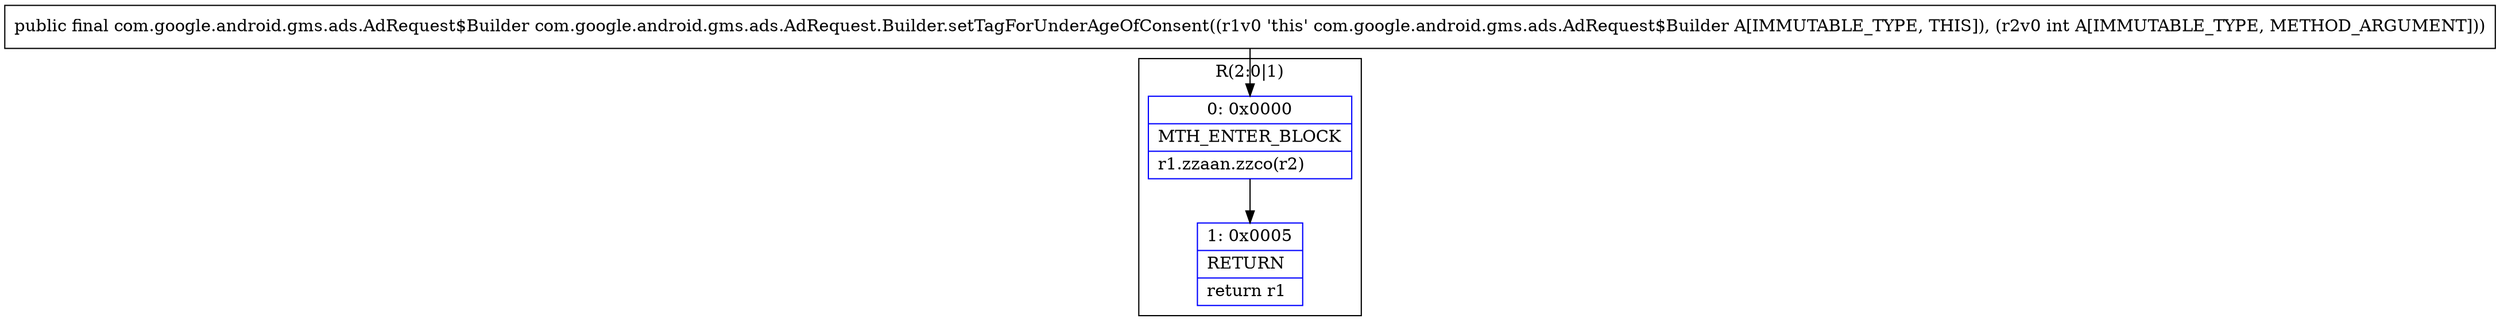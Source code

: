 digraph "CFG forcom.google.android.gms.ads.AdRequest.Builder.setTagForUnderAgeOfConsent(I)Lcom\/google\/android\/gms\/ads\/AdRequest$Builder;" {
subgraph cluster_Region_1152857496 {
label = "R(2:0|1)";
node [shape=record,color=blue];
Node_0 [shape=record,label="{0\:\ 0x0000|MTH_ENTER_BLOCK\l|r1.zzaan.zzco(r2)\l}"];
Node_1 [shape=record,label="{1\:\ 0x0005|RETURN\l|return r1\l}"];
}
MethodNode[shape=record,label="{public final com.google.android.gms.ads.AdRequest$Builder com.google.android.gms.ads.AdRequest.Builder.setTagForUnderAgeOfConsent((r1v0 'this' com.google.android.gms.ads.AdRequest$Builder A[IMMUTABLE_TYPE, THIS]), (r2v0 int A[IMMUTABLE_TYPE, METHOD_ARGUMENT])) }"];
MethodNode -> Node_0;
Node_0 -> Node_1;
}

